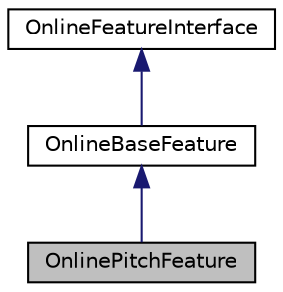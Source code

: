 digraph "OnlinePitchFeature"
{
  edge [fontname="Helvetica",fontsize="10",labelfontname="Helvetica",labelfontsize="10"];
  node [fontname="Helvetica",fontsize="10",shape=record];
  Node0 [label="OnlinePitchFeature",height=0.2,width=0.4,color="black", fillcolor="grey75", style="filled", fontcolor="black"];
  Node1 -> Node0 [dir="back",color="midnightblue",fontsize="10",style="solid",fontname="Helvetica"];
  Node1 [label="OnlineBaseFeature",height=0.2,width=0.4,color="black", fillcolor="white", style="filled",URL="$classkaldi_1_1OnlineBaseFeature.html",tooltip="Add a virtual class for \"source\" features such as MFCC or PLP or pitch features. "];
  Node2 -> Node1 [dir="back",color="midnightblue",fontsize="10",style="solid",fontname="Helvetica"];
  Node2 [label="OnlineFeatureInterface",height=0.2,width=0.4,color="black", fillcolor="white", style="filled",URL="$classkaldi_1_1OnlineFeatureInterface.html",tooltip="OnlineFeatureInterface is an interface for online feature processing (it is also usable in the offlin..."];
}
